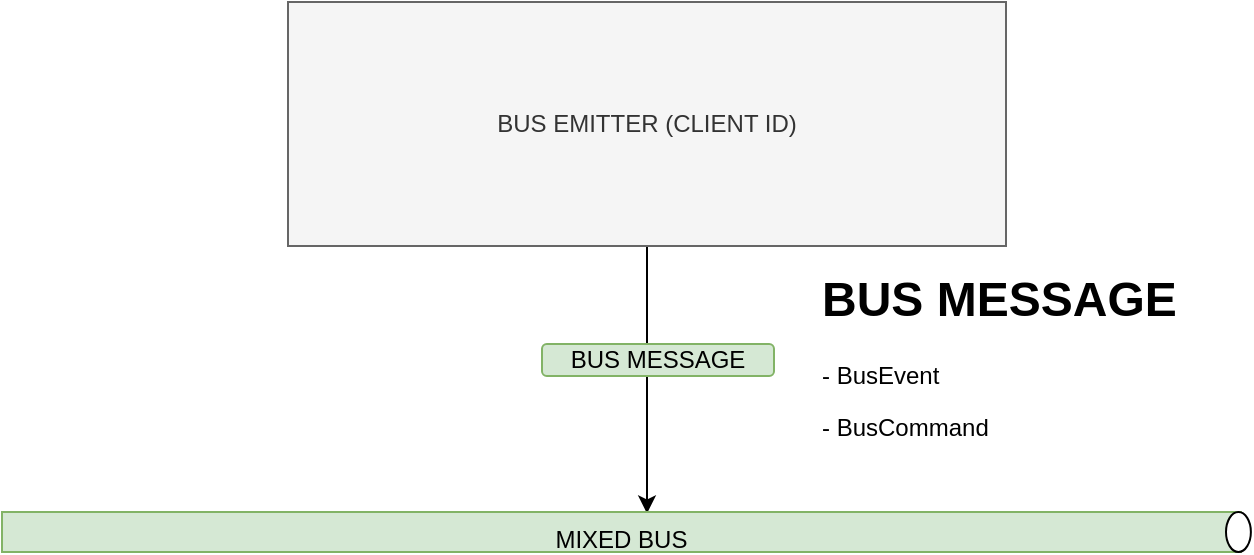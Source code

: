 <mxfile version="20.5.3" type="device" pages="3"><diagram name="BUS" id="xUSFmYCThgwR6vIb8FcR"><mxGraphModel dx="1342" dy="521" grid="0" gridSize="10" guides="1" tooltips="1" connect="1" arrows="1" fold="1" page="0" pageScale="1" pageWidth="827" pageHeight="1169" math="0" shadow="0"><root><mxCell id="E-roy47V21hM04YXaaRQ-0"/><mxCell id="E-roy47V21hM04YXaaRQ-1" parent="E-roy47V21hM04YXaaRQ-0"/><mxCell id="5C59IPzn5fI7VOFThEzB-0" style="edgeStyle=orthogonalEdgeStyle;rounded=0;orthogonalLoop=1;jettySize=auto;html=1;startArrow=none;startFill=0;" parent="E-roy47V21hM04YXaaRQ-1" source="E-roy47V21hM04YXaaRQ-3" edge="1"><mxGeometry relative="1" as="geometry"><mxPoint x="166.5" y="549.717" as="targetPoint"/></mxGeometry></mxCell><mxCell id="E-roy47V21hM04YXaaRQ-3" value="BUS EMITTER (CLIENT ID)" style="rounded=0;whiteSpace=wrap;html=1;fillColor=#f5f5f5;fontColor=#333333;strokeColor=#666666;" parent="E-roy47V21hM04YXaaRQ-1" vertex="1"><mxGeometry x="-13" y="294" width="359" height="122" as="geometry"/></mxCell><mxCell id="E-roy47V21hM04YXaaRQ-5" value="MIXED BUS" style="group;fillColor=#d5e8d4;strokeColor=#82b366;" parent="E-roy47V21hM04YXaaRQ-1" vertex="1" connectable="0"><mxGeometry x="-156" y="549" width="619.44" height="20" as="geometry"/></mxCell><mxCell id="E-roy47V21hM04YXaaRQ-6" value="" style="verticalLabelPosition=bottom;verticalAlign=top;html=1;shape=mxgraph.flowchart.on-page_reference;" parent="E-roy47V21hM04YXaaRQ-5" vertex="1"><mxGeometry x="612" width="12.44" height="20" as="geometry"/></mxCell><mxCell id="E-roy47V21hM04YXaaRQ-15" value="&lt;h1&gt;BUS MESSAGE&lt;/h1&gt;&lt;p&gt;- BusEvent&lt;/p&gt;&lt;p&gt;- BusCommand&lt;/p&gt;" style="text;html=1;strokeColor=none;fillColor=none;spacing=5;spacingTop=-20;whiteSpace=wrap;overflow=hidden;rounded=0;" parent="E-roy47V21hM04YXaaRQ-1" vertex="1"><mxGeometry x="249" y="423" width="190" height="120" as="geometry"/></mxCell><mxCell id="E-roy47V21hM04YXaaRQ-28" value="BUS MESSAGE" style="rounded=1;whiteSpace=wrap;html=1;fillColor=#d5e8d4;strokeColor=#82b366;" parent="E-roy47V21hM04YXaaRQ-1" vertex="1"><mxGeometry x="114" y="465" width="116" height="16" as="geometry"/></mxCell></root></mxGraphModel></diagram><diagram name="Commands &amp; Events" id="HDNa2jmIFGOgoYpFg9ng"><mxGraphModel dx="1342" dy="635" grid="0" gridSize="10" guides="1" tooltips="1" connect="1" arrows="1" fold="1" page="0" pageScale="1" pageWidth="827" pageHeight="1169" math="0" shadow="0"><root><mxCell id="poO2oq029R_2U4W5kNPT-0"/><mxCell id="poO2oq029R_2U4W5kNPT-1" parent="poO2oq029R_2U4W5kNPT-0"/><mxCell id="poO2oq029R_2U4W5kNPT-2" style="edgeStyle=orthogonalEdgeStyle;rounded=0;orthogonalLoop=1;jettySize=auto;html=1;startArrow=none;startFill=0;" edge="1" parent="poO2oq029R_2U4W5kNPT-1" source="poO2oq029R_2U4W5kNPT-3"><mxGeometry relative="1" as="geometry"><mxPoint x="166.5" y="549.717" as="targetPoint"/></mxGeometry></mxCell><mxCell id="poO2oq029R_2U4W5kNPT-3" value="BUS EMITTER (CLIENT ID)" style="rounded=0;whiteSpace=wrap;html=1;fillColor=#f5f5f5;fontColor=#333333;strokeColor=#666666;" vertex="1" parent="poO2oq029R_2U4W5kNPT-1"><mxGeometry x="-13" y="294" width="359" height="122" as="geometry"/></mxCell><mxCell id="poO2oq029R_2U4W5kNPT-4" value="MIXED BUS" style="group;fillColor=#d5e8d4;strokeColor=#82b366;" vertex="1" connectable="0" parent="poO2oq029R_2U4W5kNPT-1"><mxGeometry x="-156" y="549" width="619.44" height="20" as="geometry"/></mxCell><mxCell id="poO2oq029R_2U4W5kNPT-5" value="" style="verticalLabelPosition=bottom;verticalAlign=top;html=1;shape=mxgraph.flowchart.on-page_reference;" vertex="1" parent="poO2oq029R_2U4W5kNPT-4"><mxGeometry x="612" width="12.44" height="20" as="geometry"/></mxCell><mxCell id="poO2oq029R_2U4W5kNPT-6" value="&lt;h1&gt;BUS MESSAGE&lt;/h1&gt;&lt;p&gt;- BusEvent&lt;/p&gt;&lt;p&gt;- BusCommand&lt;/p&gt;" style="text;html=1;strokeColor=none;fillColor=none;spacing=5;spacingTop=-20;whiteSpace=wrap;overflow=hidden;rounded=0;" vertex="1" parent="poO2oq029R_2U4W5kNPT-1"><mxGeometry x="249" y="423" width="190" height="120" as="geometry"/></mxCell><mxCell id="poO2oq029R_2U4W5kNPT-7" value="BUS MESSAGE" style="rounded=1;whiteSpace=wrap;html=1;fillColor=#d5e8d4;strokeColor=#82b366;" vertex="1" parent="poO2oq029R_2U4W5kNPT-1"><mxGeometry x="114" y="465" width="116" height="16" as="geometry"/></mxCell><mxCell id="Pqoc5PQYc03OSmNCQPD6-0" value="Cmd" style="shape=note;whiteSpace=wrap;html=1;backgroundOutline=1;darkOpacity=0.05;" vertex="1" parent="poO2oq029R_2U4W5kNPT-1"><mxGeometry x="46" y="436" width="49" height="74" as="geometry"/></mxCell><mxCell id="Pqoc5PQYc03OSmNCQPD6-3" style="edgeStyle=orthogonalEdgeStyle;rounded=0;orthogonalLoop=1;jettySize=auto;html=1;" edge="1" parent="poO2oq029R_2U4W5kNPT-1" source="Pqoc5PQYc03OSmNCQPD6-1"><mxGeometry relative="1" as="geometry"><mxPoint x="13.5" y="573.004" as="targetPoint"/></mxGeometry></mxCell><mxCell id="Pqoc5PQYc03OSmNCQPD6-1" value="BUS RECIVER (CLIENT ID)" style="rounded=0;whiteSpace=wrap;html=1;fillColor=#f5f5f5;fontColor=#333333;strokeColor=#666666;" vertex="1" parent="poO2oq029R_2U4W5kNPT-1"><mxGeometry x="-166" y="698" width="359" height="122" as="geometry"/></mxCell><mxCell id="Pqoc5PQYc03OSmNCQPD6-2" value="BUS MESSAGE" style="rounded=1;whiteSpace=wrap;html=1;fillColor=#d5e8d4;strokeColor=#82b366;" vertex="1" parent="poO2oq029R_2U4W5kNPT-1"><mxGeometry x="-44.5" y="632" width="116" height="16" as="geometry"/></mxCell><mxCell id="Pqoc5PQYc03OSmNCQPD6-4" value="Evt" style="shape=note;whiteSpace=wrap;html=1;backgroundOutline=1;darkOpacity=0.05;" vertex="1" parent="poO2oq029R_2U4W5kNPT-1"><mxGeometry x="-24" y="434" width="49" height="74" as="geometry"/></mxCell><mxCell id="Pqoc5PQYc03OSmNCQPD6-7" style="edgeStyle=orthogonalEdgeStyle;rounded=0;orthogonalLoop=1;jettySize=auto;html=1;" edge="1" parent="poO2oq029R_2U4W5kNPT-1" source="Pqoc5PQYc03OSmNCQPD6-5"><mxGeometry relative="1" as="geometry"><mxPoint x="406.5" y="570.754" as="targetPoint"/></mxGeometry></mxCell><mxCell id="Pqoc5PQYc03OSmNCQPD6-5" value="BUS RECIVER (CLIENT ID)" style="rounded=0;whiteSpace=wrap;html=1;fillColor=#f5f5f5;fontColor=#333333;strokeColor=#666666;" vertex="1" parent="poO2oq029R_2U4W5kNPT-1"><mxGeometry x="227" y="698" width="359" height="122" as="geometry"/></mxCell><mxCell id="Pqoc5PQYc03OSmNCQPD6-6" value="BUS MESSAGE" style="rounded=1;whiteSpace=wrap;html=1;fillColor=#d5e8d4;strokeColor=#82b366;" vertex="1" parent="poO2oq029R_2U4W5kNPT-1"><mxGeometry x="348.5" y="632" width="116" height="16" as="geometry"/></mxCell></root></mxGraphModel></diagram><diagram id="fYkGJqcTfbpORF-aSRUV" name="CRUD"><mxGraphModel dx="1342" dy="635" grid="0" gridSize="10" guides="1" tooltips="1" connect="1" arrows="1" fold="1" page="0" pageScale="1" pageWidth="827" pageHeight="1169" math="0" shadow="0"><root><mxCell id="0"/><mxCell id="1" parent="0"/><mxCell id="TiZVVh-KS6RBHSzdv_H8-46" value="" style="rounded=0;whiteSpace=wrap;html=1;fillColor=#f5f5f5;fontColor=#333333;strokeColor=#666666;align=left;" vertex="1" parent="1"><mxGeometry x="245" y="303" width="206" height="509" as="geometry"/></mxCell><mxCell id="TiZVVh-KS6RBHSzdv_H8-45" value="" style="rounded=0;whiteSpace=wrap;html=1;fillColor=#f5f5f5;fontColor=#333333;strokeColor=#666666;" vertex="1" parent="1"><mxGeometry x="-125" y="302" width="359" height="122" as="geometry"/></mxCell><mxCell id="TiZVVh-KS6RBHSzdv_H8-18" value="CRUD BUS CMD" style="rounded=1;whiteSpace=wrap;html=1;fillColor=#dae8fc;strokeColor=#6c8ebf;" vertex="1" parent="1"><mxGeometry x="-86" y="482" width="122" height="19" as="geometry"/></mxCell><mxCell id="TiZVVh-KS6RBHSzdv_H8-4" value="MIXED BUS" style="group;fillColor=#d5e8d4;strokeColor=#82b366;" vertex="1" connectable="0" parent="1"><mxGeometry x="-156" y="549" width="619.44" height="20" as="geometry"/></mxCell><mxCell id="TiZVVh-KS6RBHSzdv_H8-3" value="" style="verticalLabelPosition=bottom;verticalAlign=top;html=1;shape=mxgraph.flowchart.on-page_reference;" vertex="1" parent="TiZVVh-KS6RBHSzdv_H8-4"><mxGeometry x="612" width="12.44" height="20" as="geometry"/></mxCell><mxCell id="TiZVVh-KS6RBHSzdv_H8-22" style="edgeStyle=orthogonalEdgeStyle;rounded=0;orthogonalLoop=1;jettySize=auto;html=1;startArrow=none;startFill=0;exitX=0.5;exitY=1;exitDx=0;exitDy=0;" edge="1" parent="1" source="TiZVVh-KS6RBHSzdv_H8-18"><mxGeometry relative="1" as="geometry"><mxPoint x="-25" y="503" as="sourcePoint"/><mxPoint x="-25" y="548" as="targetPoint"/></mxGeometry></mxCell><mxCell id="TiZVVh-KS6RBHSzdv_H8-28" value="DATA$" style="edgeStyle=orthogonalEdgeStyle;rounded=0;orthogonalLoop=1;jettySize=auto;html=1;startArrow=none;startFill=0;" edge="1" parent="1" source="TiZVVh-KS6RBHSzdv_H8-16"><mxGeometry relative="1" as="geometry"><mxPoint x="320" y="375" as="targetPoint"/></mxGeometry></mxCell><mxCell id="TiZVVh-KS6RBHSzdv_H8-47" style="edgeStyle=orthogonalEdgeStyle;rounded=0;orthogonalLoop=1;jettySize=auto;html=1;startArrow=none;startFill=0;" edge="1" parent="1" source="TiZVVh-KS6RBHSzdv_H8-16"><mxGeometry relative="1" as="geometry"><mxPoint x="158" y="547.302" as="targetPoint"/></mxGeometry></mxCell><mxCell id="TiZVVh-KS6RBHSzdv_H8-16" value="COMPONENT" style="rounded=0;whiteSpace=wrap;html=1;fillColor=#fff2cc;strokeColor=#d6b656;" vertex="1" parent="1"><mxGeometry x="98" y="333.75" width="120" height="82.5" as="geometry"/></mxCell><mxCell id="TiZVVh-KS6RBHSzdv_H8-19" style="edgeStyle=orthogonalEdgeStyle;rounded=0;orthogonalLoop=1;jettySize=auto;html=1;startArrow=none;startFill=0;" edge="1" parent="1" source="TiZVVh-KS6RBHSzdv_H8-17" target="TiZVVh-KS6RBHSzdv_H8-18"><mxGeometry relative="1" as="geometry"/></mxCell><mxCell id="TiZVVh-KS6RBHSzdv_H8-23" style="edgeStyle=orthogonalEdgeStyle;rounded=0;orthogonalLoop=1;jettySize=auto;html=1;startArrow=none;startFill=0;dashed=1;" edge="1" parent="1" source="TiZVVh-KS6RBHSzdv_H8-17" target="TiZVVh-KS6RBHSzdv_H8-16"><mxGeometry relative="1" as="geometry"/></mxCell><mxCell id="TiZVVh-KS6RBHSzdv_H8-27" value="ID" style="edgeLabel;html=1;align=center;verticalAlign=middle;resizable=0;points=[];" vertex="1" connectable="0" parent="TiZVVh-KS6RBHSzdv_H8-23"><mxGeometry x="-0.282" y="-1" relative="1" as="geometry"><mxPoint as="offset"/></mxGeometry></mxCell><mxCell id="TiZVVh-KS6RBHSzdv_H8-17" value="ROUTER" style="rounded=0;whiteSpace=wrap;html=1;fillColor=#fff2cc;strokeColor=#d6b656;" vertex="1" parent="1"><mxGeometry x="-85" y="345" width="120" height="60" as="geometry"/></mxCell><mxCell id="TiZVVh-KS6RBHSzdv_H8-30" value="&lt;h1&gt;CRUD BUS MESSAGE&lt;/h1&gt;&lt;p&gt;- CreateStartEvent&lt;/p&gt;&lt;p&gt;- CreateDoneEvent&lt;/p&gt;&lt;p&gt;- ReadStartEvent&lt;/p&gt;&lt;p&gt;- ReadDoneEvent&lt;/p&gt;&lt;p&gt;- etc&lt;/p&gt;&lt;p&gt;&lt;br&gt;&lt;/p&gt;&lt;p&gt;- CommandCreate&lt;/p&gt;&lt;p&gt;- ComandRead&lt;/p&gt;&lt;p&gt;- etc&lt;/p&gt;&lt;p&gt;&lt;br&gt;&lt;/p&gt;" style="text;html=1;strokeColor=none;fillColor=none;spacing=5;spacingTop=-20;whiteSpace=wrap;overflow=hidden;rounded=0;" vertex="1" parent="1"><mxGeometry x="479" y="317" width="190" height="317" as="geometry"/></mxCell><mxCell id="TiZVVh-KS6RBHSzdv_H8-31" value="" style="group;fillColor=#dae8fc;strokeColor=#6c8ebf;" vertex="1" connectable="0" parent="1"><mxGeometry x="252" y="657.9" width="193" height="15" as="geometry"/></mxCell><mxCell id="TiZVVh-KS6RBHSzdv_H8-32" value="CRUD PIPE" style="verticalLabelPosition=bottom;verticalAlign=top;html=1;shape=mxgraph.basic.rect;fillColor2=none;strokeWidth=1;size=20;indent=5;fillColor=#dae8fc;strokeColor=#6c8ebf;" vertex="1" parent="TiZVVh-KS6RBHSzdv_H8-31"><mxGeometry width="189.715" height="15" as="geometry"/></mxCell><mxCell id="TiZVVh-KS6RBHSzdv_H8-43" style="edgeStyle=orthogonalEdgeStyle;rounded=0;orthogonalLoop=1;jettySize=auto;html=1;startArrow=none;startFill=0;" edge="1" parent="1" source="TiZVVh-KS6RBHSzdv_H8-34" target="TiZVVh-KS6RBHSzdv_H8-41"><mxGeometry relative="1" as="geometry"/></mxCell><mxCell id="TiZVVh-KS6RBHSzdv_H8-34" value="STORE" style="shape=cylinder3;whiteSpace=wrap;html=1;boundedLbl=1;backgroundOutline=1;size=15;fillColor=#dae8fc;strokeColor=#6c8ebf;" vertex="1" parent="1"><mxGeometry x="321" y="338" width="55" height="74" as="geometry"/></mxCell><mxCell id="TiZVVh-KS6RBHSzdv_H8-37" style="edgeStyle=orthogonalEdgeStyle;rounded=0;orthogonalLoop=1;jettySize=auto;html=1;entryX=0.854;entryY=1.073;entryDx=0;entryDy=0;entryPerimeter=0;startArrow=none;startFill=0;" edge="1" parent="1" source="TiZVVh-KS6RBHSzdv_H8-36"><mxGeometry relative="1" as="geometry"><mxPoint x="346.752" y="565.995" as="targetPoint"/></mxGeometry></mxCell><mxCell id="TiZVVh-KS6RBHSzdv_H8-36" value="CRUD BUS MSG" style="rounded=1;whiteSpace=wrap;html=1;fillColor=#dae8fc;strokeColor=#6c8ebf;" vertex="1" parent="1"><mxGeometry x="288.86" y="605.9" width="116" height="16" as="geometry"/></mxCell><mxCell id="TiZVVh-KS6RBHSzdv_H8-38" style="edgeStyle=orthogonalEdgeStyle;rounded=0;orthogonalLoop=1;jettySize=auto;html=1;startArrow=none;startFill=0;" edge="1" parent="1" source="TiZVVh-KS6RBHSzdv_H8-32" target="TiZVVh-KS6RBHSzdv_H8-36"><mxGeometry relative="1" as="geometry"/></mxCell><mxCell id="TiZVVh-KS6RBHSzdv_H8-39" value="HTTP CLIENT" style="rounded=0;whiteSpace=wrap;html=1;fillColor=#dae8fc;strokeColor=#6c8ebf;" vertex="1" parent="1"><mxGeometry x="288.86" y="738.9" width="120" height="60" as="geometry"/></mxCell><mxCell id="TiZVVh-KS6RBHSzdv_H8-40" style="edgeStyle=orthogonalEdgeStyle;rounded=0;orthogonalLoop=1;jettySize=auto;html=1;entryX=0.477;entryY=0.023;entryDx=0;entryDy=0;entryPerimeter=0;startArrow=none;startFill=0;" edge="1" parent="1" source="TiZVVh-KS6RBHSzdv_H8-32" target="TiZVVh-KS6RBHSzdv_H8-39"><mxGeometry relative="1" as="geometry"/></mxCell><mxCell id="TiZVVh-KS6RBHSzdv_H8-44" style="edgeStyle=orthogonalEdgeStyle;rounded=0;orthogonalLoop=1;jettySize=auto;html=1;entryX=0.831;entryY=-0.147;entryDx=0;entryDy=0;entryPerimeter=0;startArrow=none;startFill=0;" edge="1" parent="1" source="TiZVVh-KS6RBHSzdv_H8-41"><mxGeometry relative="1" as="geometry"><mxPoint x="348.195" y="547.795" as="targetPoint"/></mxGeometry></mxCell><mxCell id="TiZVVh-KS6RBHSzdv_H8-41" value="CRUD BUS MSG" style="rounded=1;whiteSpace=wrap;html=1;fillColor=#dae8fc;strokeColor=#6c8ebf;" vertex="1" parent="1"><mxGeometry x="279.61" y="475" width="138.5" height="16" as="geometry"/></mxCell><mxCell id="TiZVVh-KS6RBHSzdv_H8-33" value="" style="verticalLabelPosition=bottom;verticalAlign=top;html=1;shape=mxgraph.flowchart.on-page_reference;" vertex="1" parent="1"><mxGeometry x="440.999" y="657.9" width="7.391" height="15" as="geometry"/></mxCell><mxCell id="TiZVVh-KS6RBHSzdv_H8-48" value="CRUD BUS CMD" style="rounded=1;whiteSpace=wrap;html=1;fillColor=#dae8fc;strokeColor=#6c8ebf;" vertex="1" parent="1"><mxGeometry x="102" y="482" width="116" height="21" as="geometry"/></mxCell><mxCell id="CGL33w34DTCHjgJPrAX6-1" value="SR-DTO" style="text;html=1;strokeColor=none;fillColor=none;align=center;verticalAlign=middle;whiteSpace=wrap;rounded=0;" vertex="1" parent="1"><mxGeometry x="248" y="308" width="60" height="30" as="geometry"/></mxCell></root></mxGraphModel></diagram></mxfile>